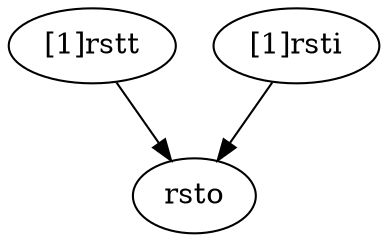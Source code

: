 strict digraph "" {
	rsto	 [complexity=0,
		importance=0.454545314723,
		rank=0.0];
	"[1]rstt"	 [complexity=3,
		importance=0.75757582636,
		rank=0.252525275453];
	"[1]rstt" -> rsto;
	"[1]rsti"	 [complexity=3,
		importance=0.696969488363,
		rank=0.232323162788];
	"[1]rsti" -> rsto;
}

